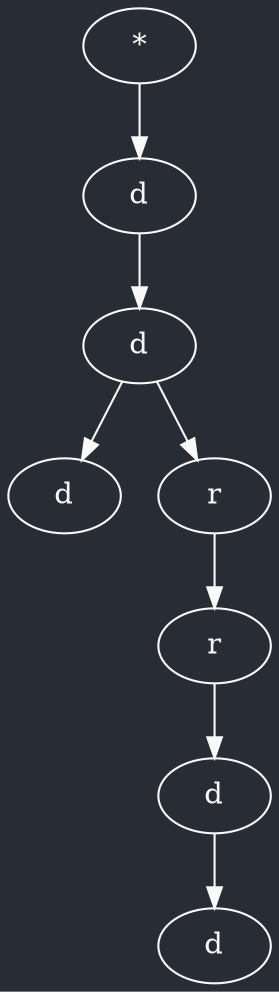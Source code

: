 digraph a {
	bgcolor="#282C34"
	node [fontcolor="#F9F9F9"]
	node [color="#F9F9F9"]
	edge [color="#F9F9F9"]
	0 [label="*"]
	1 [label=d]
	0 -> 1
	2 [label=d]
	1 -> 2
	3 [label=d]
	2 -> 3
	4 [label=r]
	2 -> 4
	5 [label=r]
	4 -> 5
	6 [label=d]
	5 -> 6
	7 [label=d]
	6 -> 7
}

